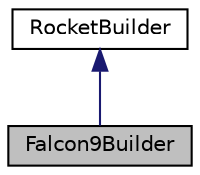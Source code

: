 digraph "Falcon9Builder"
{
 // LATEX_PDF_SIZE
  edge [fontname="Helvetica",fontsize="10",labelfontname="Helvetica",labelfontsize="10"];
  node [fontname="Helvetica",fontsize="10",shape=record];
  Node1 [label="Falcon9Builder",height=0.2,width=0.4,color="black", fillcolor="grey75", style="filled", fontcolor="black",tooltip="A class that builds Falcon9 Objects."];
  Node2 -> Node1 [dir="back",color="midnightblue",fontsize="10",style="solid",fontname="Helvetica"];
  Node2 [label="RocketBuilder",height=0.2,width=0.4,color="black", fillcolor="white", style="filled",URL="$classRocketBuilder.html",tooltip=" "];
}
